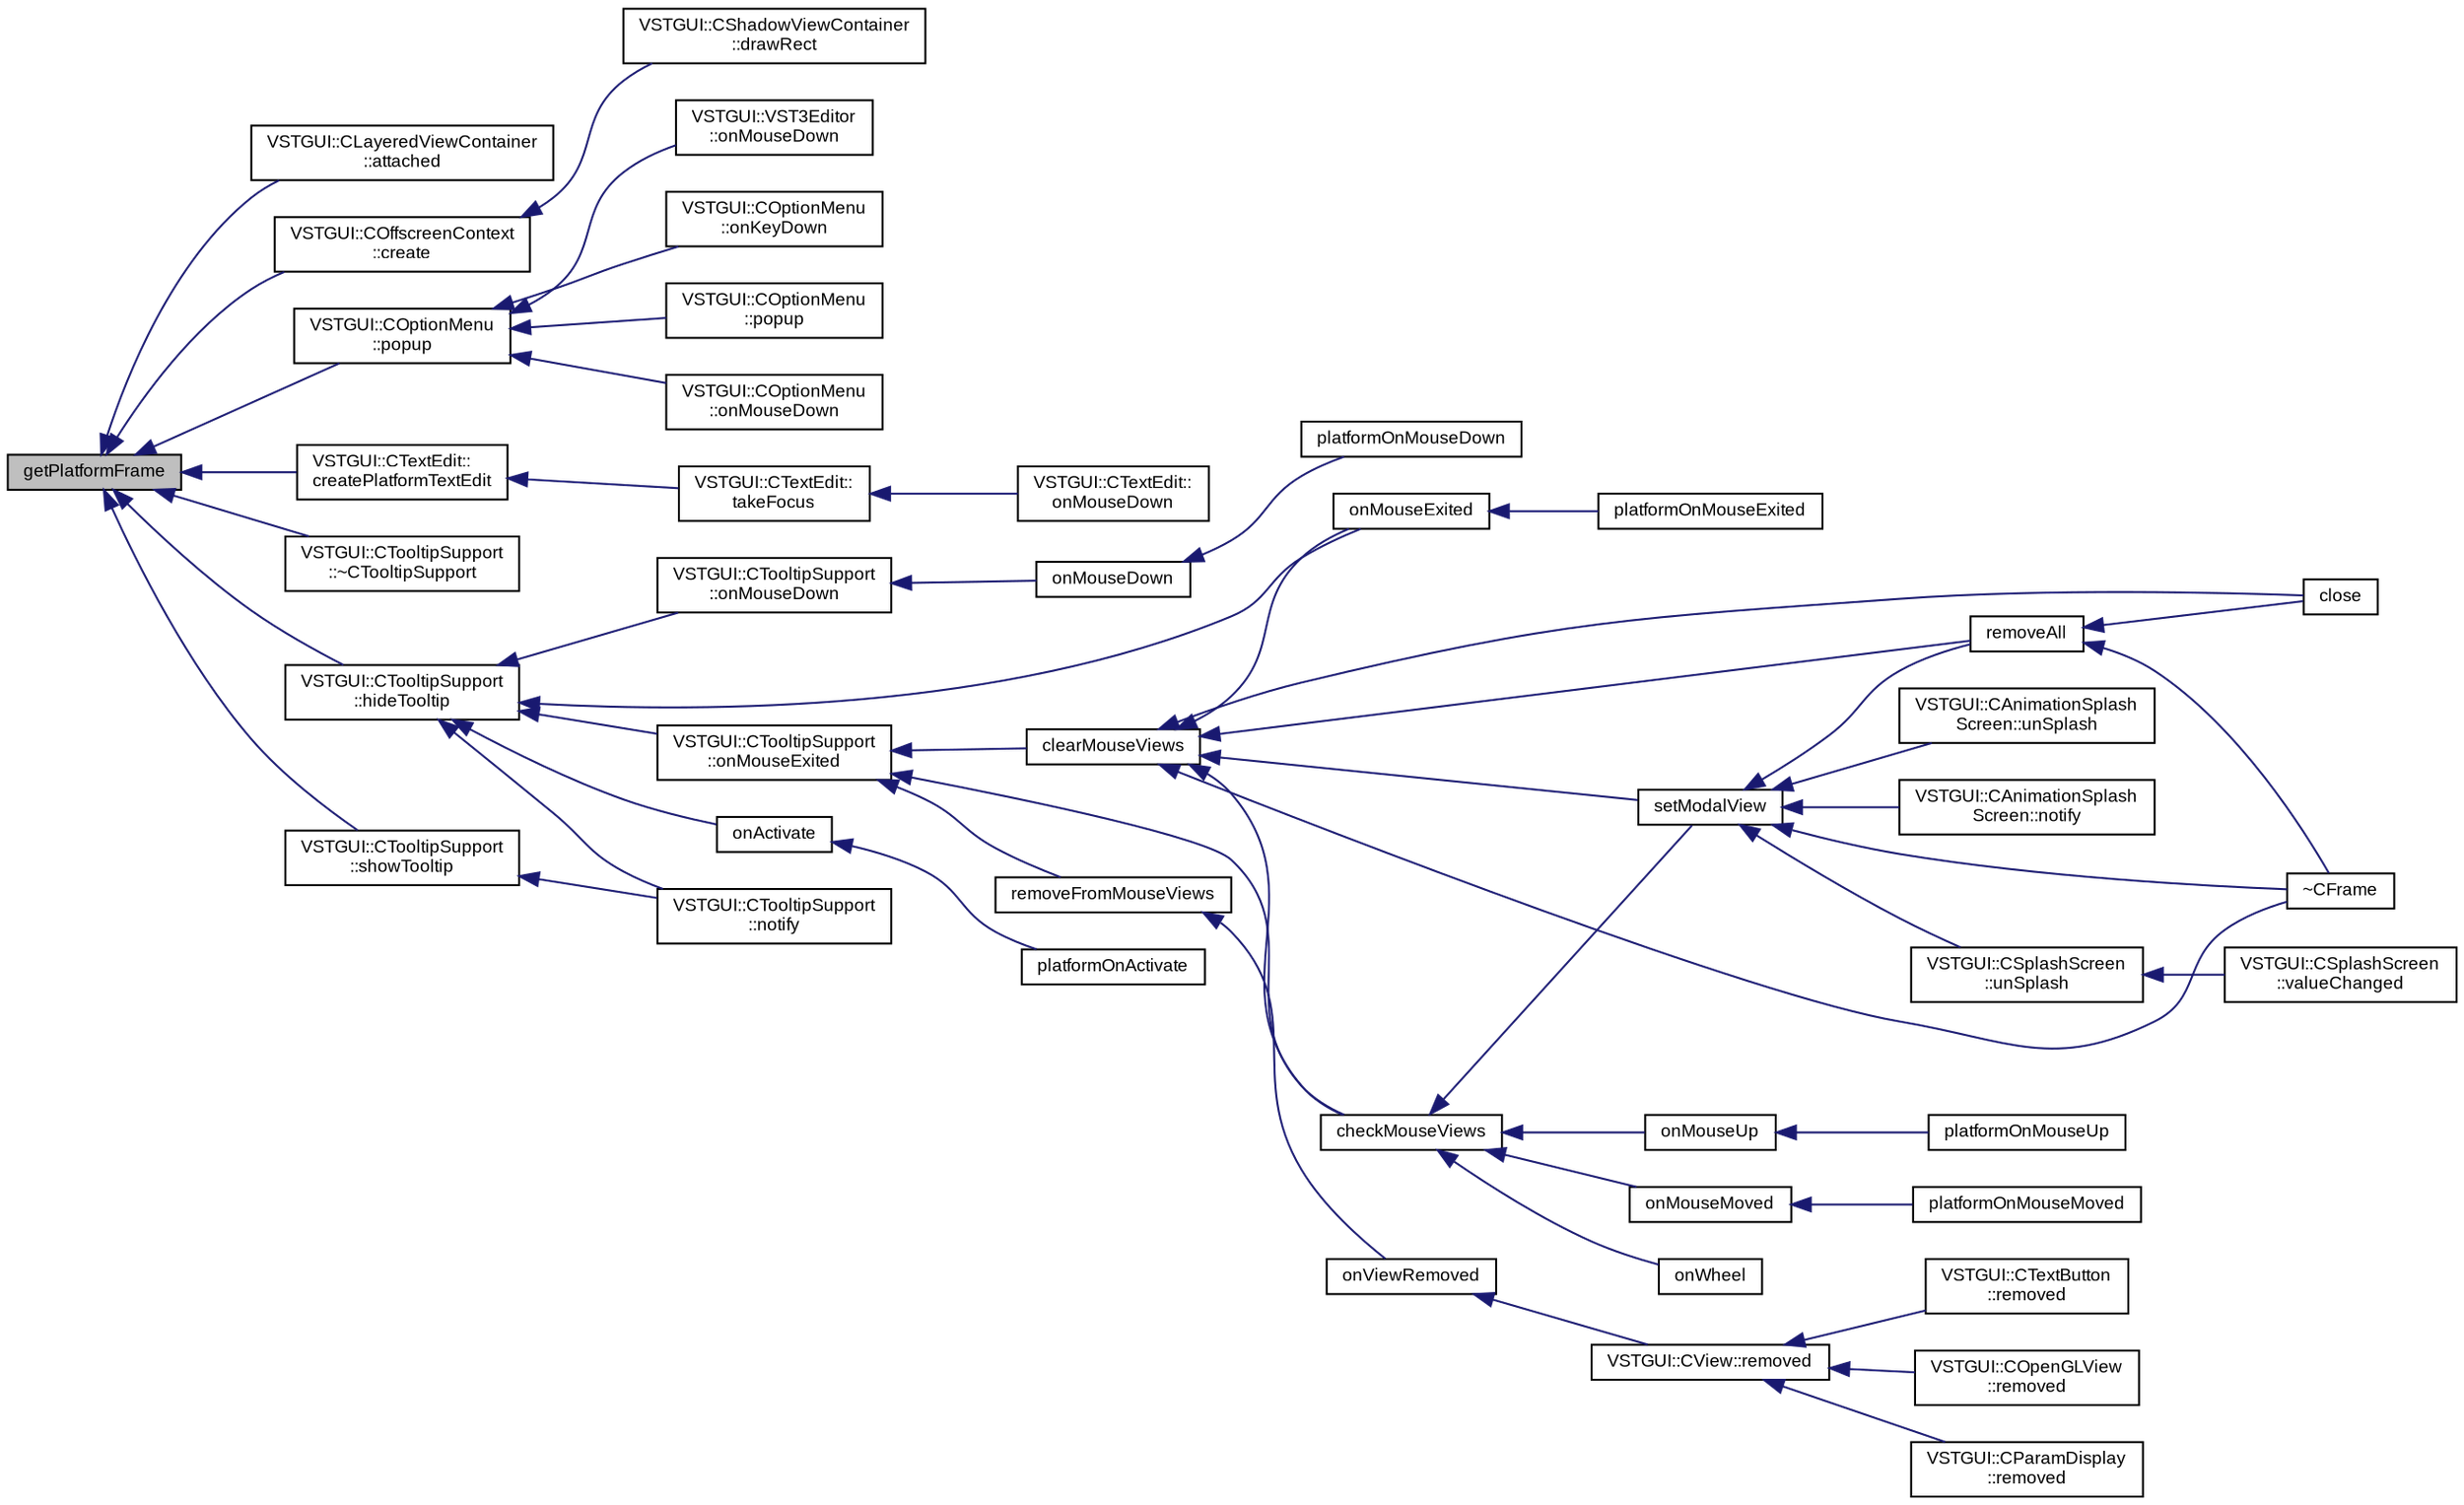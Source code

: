 digraph "getPlatformFrame"
{
  bgcolor="transparent";
  edge [fontname="Arial",fontsize="9",labelfontname="Arial",labelfontsize="9"];
  node [fontname="Arial",fontsize="9",shape=record];
  rankdir="LR";
  Node1 [label="getPlatformFrame",height=0.2,width=0.4,color="black", fillcolor="grey75", style="filled" fontcolor="black"];
  Node1 -> Node2 [dir="back",color="midnightblue",fontsize="9",style="solid",fontname="Arial"];
  Node2 [label="VSTGUI::CLayeredViewContainer\l::attached",height=0.2,width=0.4,color="black",URL="$class_v_s_t_g_u_i_1_1_c_layered_view_container.html#a80b16ccff7902bff173730d061e83c0b",tooltip="view is attached to a parent view "];
  Node1 -> Node3 [dir="back",color="midnightblue",fontsize="9",style="solid",fontname="Arial"];
  Node3 [label="VSTGUI::COffscreenContext\l::create",height=0.2,width=0.4,color="black",URL="$class_v_s_t_g_u_i_1_1_c_offscreen_context.html#a158613b58329ef423dcd6b8d8e89d692"];
  Node3 -> Node4 [dir="back",color="midnightblue",fontsize="9",style="solid",fontname="Arial"];
  Node4 [label="VSTGUI::CShadowViewContainer\l::drawRect",height=0.2,width=0.4,color="black",URL="$class_v_s_t_g_u_i_1_1_c_shadow_view_container.html#a530199c9ce307c3c7aa37e8f7acd75fb",tooltip="called if the view should draw itself "];
  Node1 -> Node5 [dir="back",color="midnightblue",fontsize="9",style="solid",fontname="Arial"];
  Node5 [label="VSTGUI::COptionMenu\l::popup",height=0.2,width=0.4,color="black",URL="$class_v_s_t_g_u_i_1_1_c_option_menu.html#ae16683842653f97cac2c61e255bdfc53",tooltip="pops up menu "];
  Node5 -> Node6 [dir="back",color="midnightblue",fontsize="9",style="solid",fontname="Arial"];
  Node6 [label="VSTGUI::COptionMenu\l::onKeyDown",height=0.2,width=0.4,color="black",URL="$class_v_s_t_g_u_i_1_1_c_option_menu.html#ab3e92822dfb33fc98af5cc4d4d65768d",tooltip="called if a key down event occurs and this view has focus "];
  Node5 -> Node7 [dir="back",color="midnightblue",fontsize="9",style="solid",fontname="Arial"];
  Node7 [label="VSTGUI::COptionMenu\l::popup",height=0.2,width=0.4,color="black",URL="$class_v_s_t_g_u_i_1_1_c_option_menu.html#a4f4bb4ba2aa2b7a347f9de2c3da1a265",tooltip="pops up menu at frameLocation "];
  Node5 -> Node8 [dir="back",color="midnightblue",fontsize="9",style="solid",fontname="Arial"];
  Node8 [label="VSTGUI::COptionMenu\l::onMouseDown",height=0.2,width=0.4,color="black",URL="$class_v_s_t_g_u_i_1_1_c_option_menu.html#af5e4151d575380ad56bf87893631f03d",tooltip="called when a mouse down event occurs "];
  Node5 -> Node9 [dir="back",color="midnightblue",fontsize="9",style="solid",fontname="Arial"];
  Node9 [label="VSTGUI::VST3Editor\l::onMouseDown",height=0.2,width=0.4,color="black",URL="$class_v_s_t_g_u_i_1_1_v_s_t3_editor.html#a4305e69d2e6fc870a37b123050120e13",tooltip="a mouse down event happend on the frame at position where. If the observer handles this..."];
  Node1 -> Node10 [dir="back",color="midnightblue",fontsize="9",style="solid",fontname="Arial"];
  Node10 [label="VSTGUI::CTextEdit::\lcreatePlatformTextEdit",height=0.2,width=0.4,color="black",URL="$class_v_s_t_g_u_i_1_1_c_text_edit.html#a7135be785a7c3fd00a332321d1ef97b3"];
  Node10 -> Node11 [dir="back",color="midnightblue",fontsize="9",style="solid",fontname="Arial"];
  Node11 [label="VSTGUI::CTextEdit::\ltakeFocus",height=0.2,width=0.4,color="black",URL="$class_v_s_t_g_u_i_1_1_c_text_edit.html#af199268157650ebc6dd9248a0ca04550",tooltip="called if view should take focus "];
  Node11 -> Node12 [dir="back",color="midnightblue",fontsize="9",style="solid",fontname="Arial"];
  Node12 [label="VSTGUI::CTextEdit::\lonMouseDown",height=0.2,width=0.4,color="black",URL="$class_v_s_t_g_u_i_1_1_c_text_edit.html#af5e4151d575380ad56bf87893631f03d",tooltip="called when a mouse down event occurs "];
  Node1 -> Node13 [dir="back",color="midnightblue",fontsize="9",style="solid",fontname="Arial"];
  Node13 [label="VSTGUI::CTooltipSupport\l::~CTooltipSupport",height=0.2,width=0.4,color="black",URL="$class_v_s_t_g_u_i_1_1_c_tooltip_support.html#a6e2f4c9d9dfa06a77b36e9559d085ae4"];
  Node1 -> Node14 [dir="back",color="midnightblue",fontsize="9",style="solid",fontname="Arial"];
  Node14 [label="VSTGUI::CTooltipSupport\l::hideTooltip",height=0.2,width=0.4,color="black",URL="$class_v_s_t_g_u_i_1_1_c_tooltip_support.html#adb9104d43a8ae01c2023f36390a1909f"];
  Node14 -> Node15 [dir="back",color="midnightblue",fontsize="9",style="solid",fontname="Arial"];
  Node15 [label="onMouseExited",height=0.2,width=0.4,color="black",URL="$class_v_s_t_g_u_i_1_1_c_frame.html#abd65f32a227f0bafe16b9f6befbf8251",tooltip="called when the mouse leaves this view "];
  Node15 -> Node16 [dir="back",color="midnightblue",fontsize="9",style="solid",fontname="Arial"];
  Node16 [label="platformOnMouseExited",height=0.2,width=0.4,color="black",URL="$class_v_s_t_g_u_i_1_1_c_frame.html#a6142100cdd30e679d505c78e27f0d577"];
  Node14 -> Node17 [dir="back",color="midnightblue",fontsize="9",style="solid",fontname="Arial"];
  Node17 [label="onActivate",height=0.2,width=0.4,color="black",URL="$class_v_s_t_g_u_i_1_1_c_frame.html#aa5f22633746119816576e24fa9698978",tooltip="called when the platform view/window is activated/deactivated "];
  Node17 -> Node18 [dir="back",color="midnightblue",fontsize="9",style="solid",fontname="Arial"];
  Node18 [label="platformOnActivate",height=0.2,width=0.4,color="black",URL="$class_v_s_t_g_u_i_1_1_c_frame.html#ae32a34c72cf4bcd0fb350b1a54929d37"];
  Node14 -> Node19 [dir="back",color="midnightblue",fontsize="9",style="solid",fontname="Arial"];
  Node19 [label="VSTGUI::CTooltipSupport\l::onMouseExited",height=0.2,width=0.4,color="black",URL="$class_v_s_t_g_u_i_1_1_c_tooltip_support.html#a8f43f21fc087ee3670f58784a1d2af0c"];
  Node19 -> Node20 [dir="back",color="midnightblue",fontsize="9",style="solid",fontname="Arial"];
  Node20 [label="clearMouseViews",height=0.2,width=0.4,color="black",URL="$class_v_s_t_g_u_i_1_1_c_frame.html#adeac5973a837902933978d7d5a1eee61"];
  Node20 -> Node21 [dir="back",color="midnightblue",fontsize="9",style="solid",fontname="Arial"];
  Node21 [label="~CFrame",height=0.2,width=0.4,color="black",URL="$class_v_s_t_g_u_i_1_1_c_frame.html#ad1bf70520cdd1e1663d122f8a84d017b"];
  Node20 -> Node22 [dir="back",color="midnightblue",fontsize="9",style="solid",fontname="Arial"];
  Node22 [label="close",height=0.2,width=0.4,color="black",URL="$class_v_s_t_g_u_i_1_1_c_frame.html#a5ae591df94fc66ccb85cbb6565368bca",tooltip="closes the frame and calls forget "];
  Node20 -> Node23 [dir="back",color="midnightblue",fontsize="9",style="solid",fontname="Arial"];
  Node23 [label="checkMouseViews",height=0.2,width=0.4,color="black",URL="$class_v_s_t_g_u_i_1_1_c_frame.html#a83b0d2d4c489762aa768c5e16b0c72d0"];
  Node23 -> Node24 [dir="back",color="midnightblue",fontsize="9",style="solid",fontname="Arial"];
  Node24 [label="onMouseUp",height=0.2,width=0.4,color="black",URL="$class_v_s_t_g_u_i_1_1_c_frame.html#a25821e254b2ee5fabdda756c1c301fc0",tooltip="called when a mouse up event occurs "];
  Node24 -> Node25 [dir="back",color="midnightblue",fontsize="9",style="solid",fontname="Arial"];
  Node25 [label="platformOnMouseUp",height=0.2,width=0.4,color="black",URL="$class_v_s_t_g_u_i_1_1_c_frame.html#a0ce3c0d56e9d044ab559159dfdd1acf7"];
  Node23 -> Node26 [dir="back",color="midnightblue",fontsize="9",style="solid",fontname="Arial"];
  Node26 [label="onMouseMoved",height=0.2,width=0.4,color="black",URL="$class_v_s_t_g_u_i_1_1_c_frame.html#ac8855959285a9555faaa8b0313e07027",tooltip="called when a mouse move event occurs "];
  Node26 -> Node27 [dir="back",color="midnightblue",fontsize="9",style="solid",fontname="Arial"];
  Node27 [label="platformOnMouseMoved",height=0.2,width=0.4,color="black",URL="$class_v_s_t_g_u_i_1_1_c_frame.html#a51e758d815b647a1ec3e322d127c184d"];
  Node23 -> Node28 [dir="back",color="midnightblue",fontsize="9",style="solid",fontname="Arial"];
  Node28 [label="onWheel",height=0.2,width=0.4,color="black",URL="$class_v_s_t_g_u_i_1_1_c_frame.html#a6d88a500ad5bcf0664cffac0fc0adac2",tooltip="called if a mouse wheel event is happening over this view "];
  Node23 -> Node29 [dir="back",color="midnightblue",fontsize="9",style="solid",fontname="Arial"];
  Node29 [label="setModalView",height=0.2,width=0.4,color="black",URL="$class_v_s_t_g_u_i_1_1_c_frame.html#a8702ff2f7885f8d7a93bde675d32f1dc"];
  Node29 -> Node21 [dir="back",color="midnightblue",fontsize="9",style="solid",fontname="Arial"];
  Node29 -> Node30 [dir="back",color="midnightblue",fontsize="9",style="solid",fontname="Arial"];
  Node30 [label="removeAll",height=0.2,width=0.4,color="black",URL="$class_v_s_t_g_u_i_1_1_c_frame.html#a58740e67e93e5e4e275439ae9f6a3c80",tooltip="remove all child views "];
  Node30 -> Node21 [dir="back",color="midnightblue",fontsize="9",style="solid",fontname="Arial"];
  Node30 -> Node22 [dir="back",color="midnightblue",fontsize="9",style="solid",fontname="Arial"];
  Node29 -> Node31 [dir="back",color="midnightblue",fontsize="9",style="solid",fontname="Arial"];
  Node31 [label="VSTGUI::CSplashScreen\l::unSplash",height=0.2,width=0.4,color="black",URL="$class_v_s_t_g_u_i_1_1_c_splash_screen.html#aa78e227bab14a431ebf84d338439b02b"];
  Node31 -> Node32 [dir="back",color="midnightblue",fontsize="9",style="solid",fontname="Arial"];
  Node32 [label="VSTGUI::CSplashScreen\l::valueChanged",height=0.2,width=0.4,color="black",URL="$class_v_s_t_g_u_i_1_1_c_splash_screen.html#a9e11979012090b0ff41c3f59aef6023d"];
  Node29 -> Node33 [dir="back",color="midnightblue",fontsize="9",style="solid",fontname="Arial"];
  Node33 [label="VSTGUI::CAnimationSplash\lScreen::unSplash",height=0.2,width=0.4,color="black",URL="$class_v_s_t_g_u_i_1_1_c_animation_splash_screen.html#aa78e227bab14a431ebf84d338439b02b"];
  Node29 -> Node34 [dir="back",color="midnightblue",fontsize="9",style="solid",fontname="Arial"];
  Node34 [label="VSTGUI::CAnimationSplash\lScreen::notify",height=0.2,width=0.4,color="black",URL="$class_v_s_t_g_u_i_1_1_c_animation_splash_screen.html#a15414e56ad0060f4b50f81ff44ad2a3e"];
  Node20 -> Node15 [dir="back",color="midnightblue",fontsize="9",style="solid",fontname="Arial"];
  Node20 -> Node29 [dir="back",color="midnightblue",fontsize="9",style="solid",fontname="Arial"];
  Node20 -> Node30 [dir="back",color="midnightblue",fontsize="9",style="solid",fontname="Arial"];
  Node19 -> Node35 [dir="back",color="midnightblue",fontsize="9",style="solid",fontname="Arial"];
  Node35 [label="removeFromMouseViews",height=0.2,width=0.4,color="black",URL="$class_v_s_t_g_u_i_1_1_c_frame.html#a8f5328af153c0e2cfff397131857b139"];
  Node35 -> Node36 [dir="back",color="midnightblue",fontsize="9",style="solid",fontname="Arial"];
  Node36 [label="onViewRemoved",height=0.2,width=0.4,color="black",URL="$class_v_s_t_g_u_i_1_1_c_frame.html#a062fdd8e28c1cbaeffa9e5ce6ca8f5ec"];
  Node36 -> Node37 [dir="back",color="midnightblue",fontsize="9",style="solid",fontname="Arial"];
  Node37 [label="VSTGUI::CView::removed",height=0.2,width=0.4,color="black",URL="$class_v_s_t_g_u_i_1_1_c_view.html#a49265b3f3a104df683a4fb5867d09555",tooltip="view is removed from parent view "];
  Node37 -> Node38 [dir="back",color="midnightblue",fontsize="9",style="solid",fontname="Arial"];
  Node38 [label="VSTGUI::CTextButton\l::removed",height=0.2,width=0.4,color="black",URL="$class_v_s_t_g_u_i_1_1_c_text_button.html#a49265b3f3a104df683a4fb5867d09555",tooltip="view is removed from parent view "];
  Node37 -> Node39 [dir="back",color="midnightblue",fontsize="9",style="solid",fontname="Arial"];
  Node39 [label="VSTGUI::COpenGLView\l::removed",height=0.2,width=0.4,color="black",URL="$class_v_s_t_g_u_i_1_1_c_open_g_l_view.html#a49265b3f3a104df683a4fb5867d09555",tooltip="view is removed from parent view "];
  Node37 -> Node40 [dir="back",color="midnightblue",fontsize="9",style="solid",fontname="Arial"];
  Node40 [label="VSTGUI::CParamDisplay\l::removed",height=0.2,width=0.4,color="black",URL="$class_v_s_t_g_u_i_1_1_c_param_display.html#a49265b3f3a104df683a4fb5867d09555",tooltip="view is removed from parent view "];
  Node19 -> Node23 [dir="back",color="midnightblue",fontsize="9",style="solid",fontname="Arial"];
  Node14 -> Node41 [dir="back",color="midnightblue",fontsize="9",style="solid",fontname="Arial"];
  Node41 [label="VSTGUI::CTooltipSupport\l::onMouseDown",height=0.2,width=0.4,color="black",URL="$class_v_s_t_g_u_i_1_1_c_tooltip_support.html#a3a7c9c7c383203c3fc260f6b88dd6b81"];
  Node41 -> Node42 [dir="back",color="midnightblue",fontsize="9",style="solid",fontname="Arial"];
  Node42 [label="onMouseDown",height=0.2,width=0.4,color="black",URL="$class_v_s_t_g_u_i_1_1_c_frame.html#af5e4151d575380ad56bf87893631f03d",tooltip="called when a mouse down event occurs "];
  Node42 -> Node43 [dir="back",color="midnightblue",fontsize="9",style="solid",fontname="Arial"];
  Node43 [label="platformOnMouseDown",height=0.2,width=0.4,color="black",URL="$class_v_s_t_g_u_i_1_1_c_frame.html#a507648489acc6bca8cec757b94f1256d"];
  Node14 -> Node44 [dir="back",color="midnightblue",fontsize="9",style="solid",fontname="Arial"];
  Node44 [label="VSTGUI::CTooltipSupport\l::notify",height=0.2,width=0.4,color="black",URL="$class_v_s_t_g_u_i_1_1_c_tooltip_support.html#adf7a90a05ccc2d119ba9f4a81697b5d0"];
  Node1 -> Node45 [dir="back",color="midnightblue",fontsize="9",style="solid",fontname="Arial"];
  Node45 [label="VSTGUI::CTooltipSupport\l::showTooltip",height=0.2,width=0.4,color="black",URL="$class_v_s_t_g_u_i_1_1_c_tooltip_support.html#a00c19e3dd2458836590607edf3521a8a"];
  Node45 -> Node44 [dir="back",color="midnightblue",fontsize="9",style="solid",fontname="Arial"];
}
